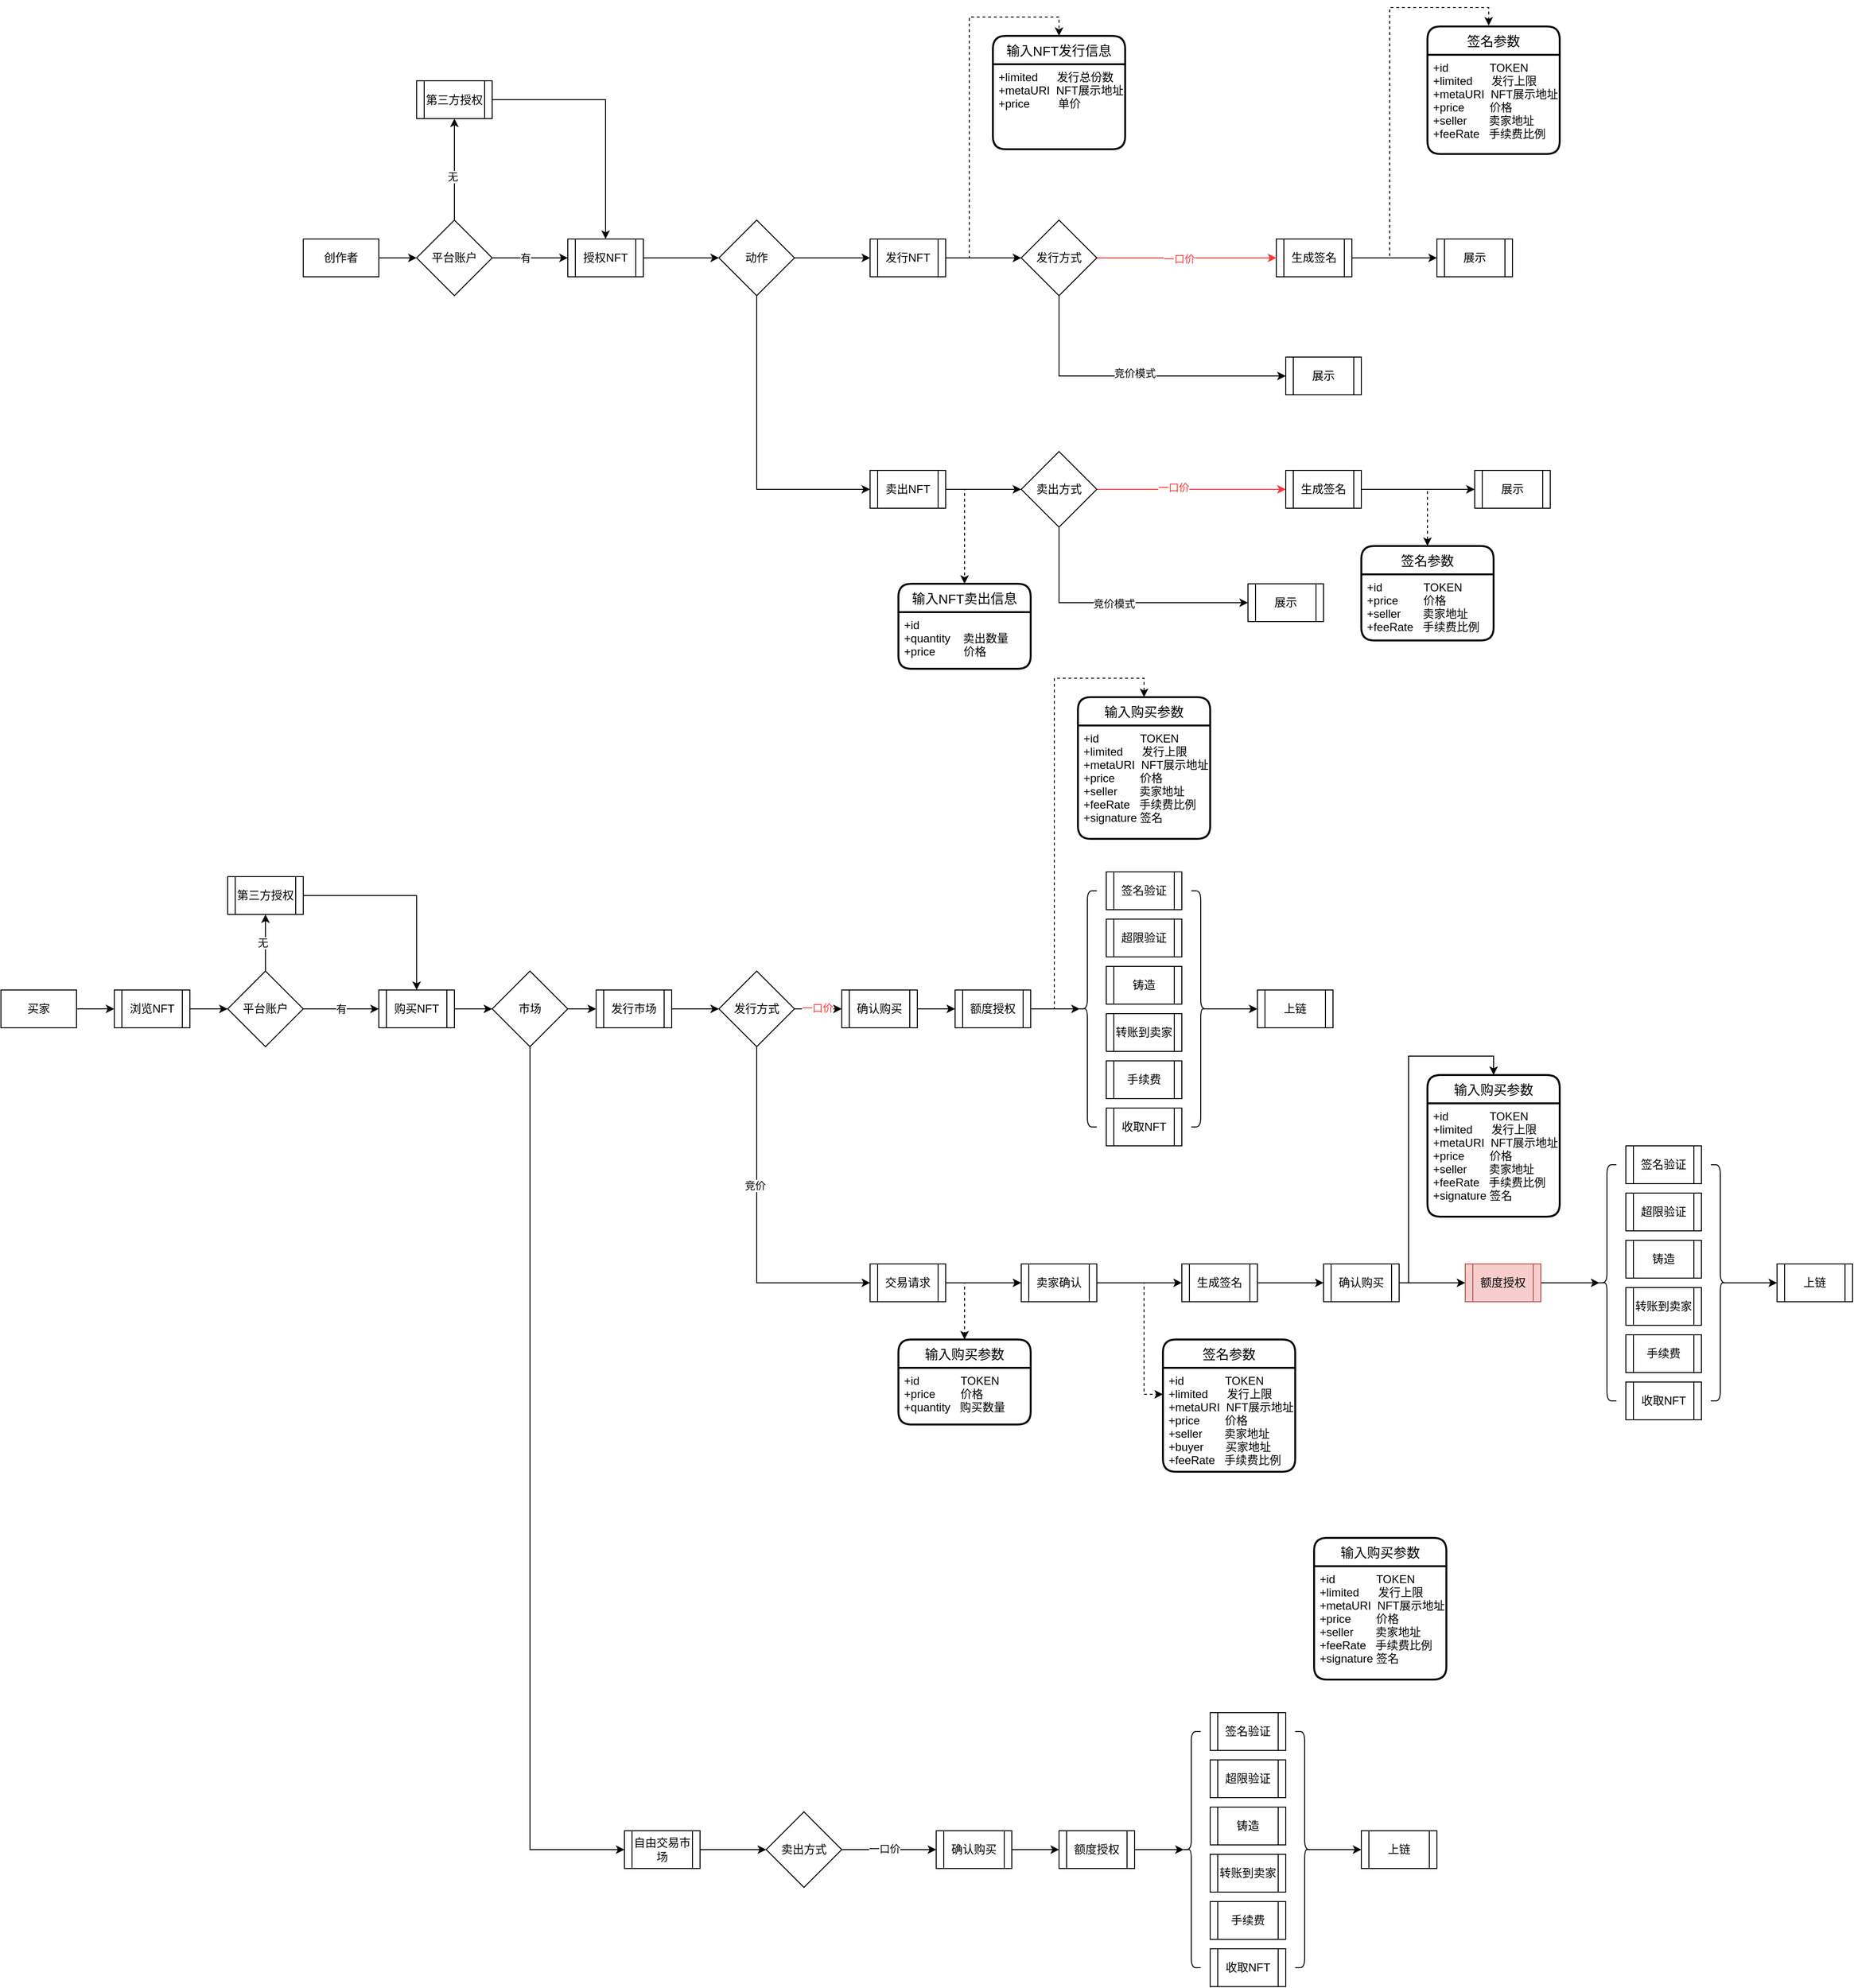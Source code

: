 <mxfile version="18.1.2" type="github">
  <diagram id="UTzgL9qfjFfGgWq564MX" name="Page-1">
    <mxGraphModel dx="2023" dy="1423" grid="1" gridSize="10" guides="1" tooltips="1" connect="1" arrows="1" fold="1" page="0" pageScale="1" pageWidth="827" pageHeight="1169" math="0" shadow="0">
      <root>
        <mxCell id="0" />
        <mxCell id="1" parent="0" />
        <mxCell id="T9-NXceqQanARWgvFfsZ-11" style="edgeStyle=orthogonalEdgeStyle;rounded=0;orthogonalLoop=1;jettySize=auto;html=1;exitX=1;exitY=0.5;exitDx=0;exitDy=0;" edge="1" parent="1" source="T9-NXceqQanARWgvFfsZ-1" target="T9-NXceqQanARWgvFfsZ-10">
          <mxGeometry relative="1" as="geometry" />
        </mxCell>
        <mxCell id="T9-NXceqQanARWgvFfsZ-1" value="创作者" style="rounded=0;whiteSpace=wrap;html=1;" vertex="1" parent="1">
          <mxGeometry x="-360" y="-205" width="80" height="40" as="geometry" />
        </mxCell>
        <mxCell id="T9-NXceqQanARWgvFfsZ-4" value="输入NFT发行信息" style="swimlane;childLayout=stackLayout;horizontal=1;startSize=30;horizontalStack=0;rounded=1;fontSize=14;fontStyle=0;strokeWidth=2;resizeParent=0;resizeLast=1;shadow=0;dashed=0;align=center;" vertex="1" parent="1">
          <mxGeometry x="370" y="-420" width="140" height="120" as="geometry" />
        </mxCell>
        <mxCell id="T9-NXceqQanARWgvFfsZ-5" value="+limited      发行总份数&#xa;+metaURI  NFT展示地址&#xa;+price         单价" style="align=left;strokeColor=none;fillColor=none;spacingLeft=4;fontSize=12;verticalAlign=top;resizable=0;rotatable=0;part=1;" vertex="1" parent="T9-NXceqQanARWgvFfsZ-4">
          <mxGeometry y="30" width="140" height="90" as="geometry" />
        </mxCell>
        <mxCell id="T9-NXceqQanARWgvFfsZ-15" style="edgeStyle=orthogonalEdgeStyle;rounded=0;orthogonalLoop=1;jettySize=auto;html=1;exitX=1;exitY=0.5;exitDx=0;exitDy=0;entryX=0.5;entryY=0;entryDx=0;entryDy=0;" edge="1" parent="1" source="T9-NXceqQanARWgvFfsZ-8" target="T9-NXceqQanARWgvFfsZ-41">
          <mxGeometry relative="1" as="geometry">
            <mxPoint x="-50" y="-225" as="targetPoint" />
          </mxGeometry>
        </mxCell>
        <mxCell id="T9-NXceqQanARWgvFfsZ-8" value="第三方授权" style="shape=process;whiteSpace=wrap;html=1;backgroundOutline=1;" vertex="1" parent="1">
          <mxGeometry x="-240" y="-372.5" width="80" height="40" as="geometry" />
        </mxCell>
        <mxCell id="T9-NXceqQanARWgvFfsZ-12" style="edgeStyle=orthogonalEdgeStyle;rounded=0;orthogonalLoop=1;jettySize=auto;html=1;exitX=1;exitY=0.5;exitDx=0;exitDy=0;entryX=0;entryY=0.5;entryDx=0;entryDy=0;" edge="1" parent="1" source="T9-NXceqQanARWgvFfsZ-10" target="T9-NXceqQanARWgvFfsZ-41">
          <mxGeometry relative="1" as="geometry">
            <mxPoint x="-90" y="-185" as="targetPoint" />
          </mxGeometry>
        </mxCell>
        <mxCell id="T9-NXceqQanARWgvFfsZ-13" value="有" style="edgeLabel;html=1;align=center;verticalAlign=middle;resizable=0;points=[];" vertex="1" connectable="0" parent="T9-NXceqQanARWgvFfsZ-12">
          <mxGeometry x="-0.13" relative="1" as="geometry">
            <mxPoint as="offset" />
          </mxGeometry>
        </mxCell>
        <mxCell id="T9-NXceqQanARWgvFfsZ-14" style="edgeStyle=orthogonalEdgeStyle;rounded=0;orthogonalLoop=1;jettySize=auto;html=1;exitX=0.5;exitY=0;exitDx=0;exitDy=0;" edge="1" parent="1" source="T9-NXceqQanARWgvFfsZ-10" target="T9-NXceqQanARWgvFfsZ-8">
          <mxGeometry relative="1" as="geometry" />
        </mxCell>
        <mxCell id="T9-NXceqQanARWgvFfsZ-16" value="无" style="edgeLabel;html=1;align=center;verticalAlign=middle;resizable=0;points=[];" vertex="1" connectable="0" parent="T9-NXceqQanARWgvFfsZ-14">
          <mxGeometry x="-0.145" y="2" relative="1" as="geometry">
            <mxPoint as="offset" />
          </mxGeometry>
        </mxCell>
        <mxCell id="T9-NXceqQanARWgvFfsZ-10" value="平台账户" style="rhombus;whiteSpace=wrap;html=1;" vertex="1" parent="1">
          <mxGeometry x="-240" y="-225" width="80" height="80" as="geometry" />
        </mxCell>
        <mxCell id="T9-NXceqQanARWgvFfsZ-56" style="edgeStyle=orthogonalEdgeStyle;rounded=0;orthogonalLoop=1;jettySize=auto;html=1;exitX=1;exitY=0.5;exitDx=0;exitDy=0;" edge="1" parent="1" source="T9-NXceqQanARWgvFfsZ-17" target="T9-NXceqQanARWgvFfsZ-55">
          <mxGeometry relative="1" as="geometry" />
        </mxCell>
        <mxCell id="T9-NXceqQanARWgvFfsZ-17" value="买家" style="rounded=0;whiteSpace=wrap;html=1;" vertex="1" parent="1">
          <mxGeometry x="-680" y="590" width="80" height="40" as="geometry" />
        </mxCell>
        <mxCell id="T9-NXceqQanARWgvFfsZ-31" style="edgeStyle=orthogonalEdgeStyle;rounded=0;orthogonalLoop=1;jettySize=auto;html=1;exitX=1;exitY=0.5;exitDx=0;exitDy=0;entryX=0.463;entryY=-0.007;entryDx=0;entryDy=0;entryPerimeter=0;dashed=1;" edge="1" parent="1" source="T9-NXceqQanARWgvFfsZ-18" target="T9-NXceqQanARWgvFfsZ-20">
          <mxGeometry relative="1" as="geometry" />
        </mxCell>
        <mxCell id="T9-NXceqQanARWgvFfsZ-76" style="edgeStyle=orthogonalEdgeStyle;rounded=0;orthogonalLoop=1;jettySize=auto;html=1;exitX=1;exitY=0.5;exitDx=0;exitDy=0;" edge="1" parent="1" source="T9-NXceqQanARWgvFfsZ-18" target="T9-NXceqQanARWgvFfsZ-75">
          <mxGeometry relative="1" as="geometry" />
        </mxCell>
        <mxCell id="T9-NXceqQanARWgvFfsZ-18" value="生成签名" style="shape=process;whiteSpace=wrap;html=1;backgroundOutline=1;" vertex="1" parent="1">
          <mxGeometry x="670" y="-205" width="80" height="40" as="geometry" />
        </mxCell>
        <mxCell id="T9-NXceqQanARWgvFfsZ-20" value="签名参数" style="swimlane;childLayout=stackLayout;horizontal=1;startSize=30;horizontalStack=0;rounded=1;fontSize=14;fontStyle=0;strokeWidth=2;resizeParent=0;resizeLast=1;shadow=0;dashed=0;align=center;" vertex="1" parent="1">
          <mxGeometry x="830" y="-430" width="140" height="135" as="geometry" />
        </mxCell>
        <mxCell id="T9-NXceqQanARWgvFfsZ-21" value="+id             TOKEN&#xa;+limited      发行上限&#xa;+metaURI  NFT展示地址&#xa;+price        价格&#xa;+seller       卖家地址&#xa;+feeRate   手续费比例" style="align=left;strokeColor=none;fillColor=none;spacingLeft=4;fontSize=12;verticalAlign=top;resizable=0;rotatable=0;part=1;" vertex="1" parent="T9-NXceqQanARWgvFfsZ-20">
          <mxGeometry y="30" width="140" height="105" as="geometry" />
        </mxCell>
        <mxCell id="T9-NXceqQanARWgvFfsZ-81" style="edgeStyle=orthogonalEdgeStyle;rounded=0;orthogonalLoop=1;jettySize=auto;html=1;exitX=1;exitY=0.5;exitDx=0;exitDy=0;" edge="1" parent="1" source="T9-NXceqQanARWgvFfsZ-22" target="T9-NXceqQanARWgvFfsZ-80">
          <mxGeometry relative="1" as="geometry" />
        </mxCell>
        <mxCell id="T9-NXceqQanARWgvFfsZ-85" style="edgeStyle=orthogonalEdgeStyle;rounded=0;orthogonalLoop=1;jettySize=auto;html=1;exitX=1;exitY=0.5;exitDx=0;exitDy=0;dashed=1;" edge="1" parent="1" source="T9-NXceqQanARWgvFfsZ-22" target="T9-NXceqQanARWgvFfsZ-32">
          <mxGeometry relative="1" as="geometry" />
        </mxCell>
        <mxCell id="T9-NXceqQanARWgvFfsZ-22" value="卖出NFT" style="shape=process;whiteSpace=wrap;html=1;backgroundOutline=1;" vertex="1" parent="1">
          <mxGeometry x="240" y="40" width="80" height="40" as="geometry" />
        </mxCell>
        <mxCell id="T9-NXceqQanARWgvFfsZ-69" style="edgeStyle=orthogonalEdgeStyle;rounded=0;orthogonalLoop=1;jettySize=auto;html=1;exitX=1;exitY=0.5;exitDx=0;exitDy=0;" edge="1" parent="1" source="T9-NXceqQanARWgvFfsZ-27" target="T9-NXceqQanARWgvFfsZ-68">
          <mxGeometry relative="1" as="geometry" />
        </mxCell>
        <mxCell id="T9-NXceqQanARWgvFfsZ-73" style="edgeStyle=orthogonalEdgeStyle;rounded=0;orthogonalLoop=1;jettySize=auto;html=1;exitX=1;exitY=0.5;exitDx=0;exitDy=0;entryX=0.5;entryY=0;entryDx=0;entryDy=0;dashed=1;" edge="1" parent="1" source="T9-NXceqQanARWgvFfsZ-27" target="T9-NXceqQanARWgvFfsZ-4">
          <mxGeometry relative="1" as="geometry" />
        </mxCell>
        <mxCell id="T9-NXceqQanARWgvFfsZ-27" value="发行NFT" style="shape=process;whiteSpace=wrap;html=1;backgroundOutline=1;" vertex="1" parent="1">
          <mxGeometry x="240" y="-205" width="80" height="40" as="geometry" />
        </mxCell>
        <mxCell id="T9-NXceqQanARWgvFfsZ-32" value="输入NFT卖出信息" style="swimlane;childLayout=stackLayout;horizontal=1;startSize=30;horizontalStack=0;rounded=1;fontSize=14;fontStyle=0;strokeWidth=2;resizeParent=0;resizeLast=1;shadow=0;dashed=0;align=center;" vertex="1" parent="1">
          <mxGeometry x="270" y="160" width="140" height="90" as="geometry" />
        </mxCell>
        <mxCell id="T9-NXceqQanARWgvFfsZ-33" value="+id&#xa;+quantity    卖出数量&#xa;+price         价格" style="align=left;strokeColor=none;fillColor=none;spacingLeft=4;fontSize=12;verticalAlign=top;resizable=0;rotatable=0;part=1;" vertex="1" parent="T9-NXceqQanARWgvFfsZ-32">
          <mxGeometry y="30" width="140" height="60" as="geometry" />
        </mxCell>
        <mxCell id="T9-NXceqQanARWgvFfsZ-37" value="签名参数" style="swimlane;childLayout=stackLayout;horizontal=1;startSize=30;horizontalStack=0;rounded=1;fontSize=14;fontStyle=0;strokeWidth=2;resizeParent=0;resizeLast=1;shadow=0;dashed=0;align=center;" vertex="1" parent="1">
          <mxGeometry x="760" y="120" width="140" height="100" as="geometry" />
        </mxCell>
        <mxCell id="T9-NXceqQanARWgvFfsZ-38" value="+id             TOKEN&#xa;+price        价格&#xa;+seller       卖家地址&#xa;+feeRate   手续费比例" style="align=left;strokeColor=none;fillColor=none;spacingLeft=4;fontSize=12;verticalAlign=top;resizable=0;rotatable=0;part=1;" vertex="1" parent="T9-NXceqQanARWgvFfsZ-37">
          <mxGeometry y="30" width="140" height="70" as="geometry" />
        </mxCell>
        <mxCell id="T9-NXceqQanARWgvFfsZ-44" style="edgeStyle=orthogonalEdgeStyle;rounded=0;orthogonalLoop=1;jettySize=auto;html=1;exitX=1;exitY=0.5;exitDx=0;exitDy=0;" edge="1" parent="1" source="T9-NXceqQanARWgvFfsZ-41" target="T9-NXceqQanARWgvFfsZ-43">
          <mxGeometry relative="1" as="geometry" />
        </mxCell>
        <mxCell id="T9-NXceqQanARWgvFfsZ-41" value="授权NFT" style="shape=process;whiteSpace=wrap;html=1;backgroundOutline=1;" vertex="1" parent="1">
          <mxGeometry x="-80" y="-205" width="80" height="40" as="geometry" />
        </mxCell>
        <mxCell id="T9-NXceqQanARWgvFfsZ-45" style="edgeStyle=orthogonalEdgeStyle;rounded=0;orthogonalLoop=1;jettySize=auto;html=1;exitX=1;exitY=0.5;exitDx=0;exitDy=0;" edge="1" parent="1" source="T9-NXceqQanARWgvFfsZ-43" target="T9-NXceqQanARWgvFfsZ-27">
          <mxGeometry relative="1" as="geometry" />
        </mxCell>
        <mxCell id="T9-NXceqQanARWgvFfsZ-46" style="edgeStyle=orthogonalEdgeStyle;rounded=0;orthogonalLoop=1;jettySize=auto;html=1;exitX=0.5;exitY=1;exitDx=0;exitDy=0;entryX=0;entryY=0.5;entryDx=0;entryDy=0;" edge="1" parent="1" source="T9-NXceqQanARWgvFfsZ-43" target="T9-NXceqQanARWgvFfsZ-22">
          <mxGeometry relative="1" as="geometry" />
        </mxCell>
        <mxCell id="T9-NXceqQanARWgvFfsZ-43" value="动作" style="rhombus;whiteSpace=wrap;html=1;" vertex="1" parent="1">
          <mxGeometry x="80" y="-225" width="80" height="80" as="geometry" />
        </mxCell>
        <mxCell id="T9-NXceqQanARWgvFfsZ-51" style="edgeStyle=orthogonalEdgeStyle;rounded=0;orthogonalLoop=1;jettySize=auto;html=1;exitX=0.5;exitY=0;exitDx=0;exitDy=0;entryX=0.5;entryY=1;entryDx=0;entryDy=0;" edge="1" parent="1" source="T9-NXceqQanARWgvFfsZ-47" target="T9-NXceqQanARWgvFfsZ-50">
          <mxGeometry relative="1" as="geometry" />
        </mxCell>
        <mxCell id="T9-NXceqQanARWgvFfsZ-52" value="无" style="edgeLabel;html=1;align=center;verticalAlign=middle;resizable=0;points=[];" vertex="1" connectable="0" parent="T9-NXceqQanARWgvFfsZ-51">
          <mxGeometry y="3" relative="1" as="geometry">
            <mxPoint as="offset" />
          </mxGeometry>
        </mxCell>
        <mxCell id="T9-NXceqQanARWgvFfsZ-53" value="有" style="edgeStyle=orthogonalEdgeStyle;rounded=0;orthogonalLoop=1;jettySize=auto;html=1;exitX=1;exitY=0.5;exitDx=0;exitDy=0;entryX=0;entryY=0.5;entryDx=0;entryDy=0;" edge="1" parent="1" source="T9-NXceqQanARWgvFfsZ-47" target="T9-NXceqQanARWgvFfsZ-49">
          <mxGeometry relative="1" as="geometry" />
        </mxCell>
        <mxCell id="T9-NXceqQanARWgvFfsZ-47" value="平台账户" style="rhombus;whiteSpace=wrap;html=1;" vertex="1" parent="1">
          <mxGeometry x="-440" y="570" width="80" height="80" as="geometry" />
        </mxCell>
        <mxCell id="T9-NXceqQanARWgvFfsZ-60" style="edgeStyle=orthogonalEdgeStyle;rounded=0;orthogonalLoop=1;jettySize=auto;html=1;exitX=1;exitY=0.5;exitDx=0;exitDy=0;entryX=0;entryY=0.5;entryDx=0;entryDy=0;" edge="1" parent="1" source="T9-NXceqQanARWgvFfsZ-49" target="T9-NXceqQanARWgvFfsZ-59">
          <mxGeometry relative="1" as="geometry" />
        </mxCell>
        <mxCell id="T9-NXceqQanARWgvFfsZ-49" value="购买NFT" style="shape=process;whiteSpace=wrap;html=1;backgroundOutline=1;" vertex="1" parent="1">
          <mxGeometry x="-280" y="590" width="80" height="40" as="geometry" />
        </mxCell>
        <mxCell id="T9-NXceqQanARWgvFfsZ-54" style="edgeStyle=orthogonalEdgeStyle;rounded=0;orthogonalLoop=1;jettySize=auto;html=1;exitX=1;exitY=0.5;exitDx=0;exitDy=0;" edge="1" parent="1" source="T9-NXceqQanARWgvFfsZ-50" target="T9-NXceqQanARWgvFfsZ-49">
          <mxGeometry relative="1" as="geometry" />
        </mxCell>
        <mxCell id="T9-NXceqQanARWgvFfsZ-50" value="第三方授权" style="shape=process;whiteSpace=wrap;html=1;backgroundOutline=1;" vertex="1" parent="1">
          <mxGeometry x="-440" y="470" width="80" height="40" as="geometry" />
        </mxCell>
        <mxCell id="T9-NXceqQanARWgvFfsZ-57" style="edgeStyle=orthogonalEdgeStyle;rounded=0;orthogonalLoop=1;jettySize=auto;html=1;exitX=1;exitY=0.5;exitDx=0;exitDy=0;" edge="1" parent="1" source="T9-NXceqQanARWgvFfsZ-55" target="T9-NXceqQanARWgvFfsZ-47">
          <mxGeometry relative="1" as="geometry" />
        </mxCell>
        <mxCell id="T9-NXceqQanARWgvFfsZ-55" value="浏览NFT" style="shape=process;whiteSpace=wrap;html=1;backgroundOutline=1;" vertex="1" parent="1">
          <mxGeometry x="-560" y="590" width="80" height="40" as="geometry" />
        </mxCell>
        <mxCell id="T9-NXceqQanARWgvFfsZ-95" style="edgeStyle=orthogonalEdgeStyle;rounded=0;orthogonalLoop=1;jettySize=auto;html=1;exitX=1;exitY=0.5;exitDx=0;exitDy=0;" edge="1" parent="1" source="T9-NXceqQanARWgvFfsZ-58" target="T9-NXceqQanARWgvFfsZ-94">
          <mxGeometry relative="1" as="geometry" />
        </mxCell>
        <mxCell id="T9-NXceqQanARWgvFfsZ-58" value="发行市场" style="shape=process;whiteSpace=wrap;html=1;backgroundOutline=1;" vertex="1" parent="1">
          <mxGeometry x="-50" y="590" width="80" height="40" as="geometry" />
        </mxCell>
        <mxCell id="T9-NXceqQanARWgvFfsZ-61" style="edgeStyle=orthogonalEdgeStyle;rounded=0;orthogonalLoop=1;jettySize=auto;html=1;exitX=1;exitY=0.5;exitDx=0;exitDy=0;" edge="1" parent="1" source="T9-NXceqQanARWgvFfsZ-59" target="T9-NXceqQanARWgvFfsZ-58">
          <mxGeometry relative="1" as="geometry" />
        </mxCell>
        <mxCell id="T9-NXceqQanARWgvFfsZ-64" style="edgeStyle=orthogonalEdgeStyle;rounded=0;orthogonalLoop=1;jettySize=auto;html=1;exitX=0.5;exitY=1;exitDx=0;exitDy=0;entryX=0;entryY=0.5;entryDx=0;entryDy=0;" edge="1" parent="1" source="T9-NXceqQanARWgvFfsZ-59" target="T9-NXceqQanARWgvFfsZ-63">
          <mxGeometry relative="1" as="geometry" />
        </mxCell>
        <mxCell id="T9-NXceqQanARWgvFfsZ-59" value="市场" style="rhombus;whiteSpace=wrap;html=1;" vertex="1" parent="1">
          <mxGeometry x="-160" y="570" width="80" height="80" as="geometry" />
        </mxCell>
        <mxCell id="T9-NXceqQanARWgvFfsZ-96" style="edgeStyle=orthogonalEdgeStyle;rounded=0;orthogonalLoop=1;jettySize=auto;html=1;exitX=1;exitY=0.5;exitDx=0;exitDy=0;" edge="1" parent="1" source="T9-NXceqQanARWgvFfsZ-63" target="T9-NXceqQanARWgvFfsZ-93">
          <mxGeometry relative="1" as="geometry" />
        </mxCell>
        <mxCell id="T9-NXceqQanARWgvFfsZ-63" value="自由交易市场" style="shape=process;whiteSpace=wrap;html=1;backgroundOutline=1;" vertex="1" parent="1">
          <mxGeometry x="-20" y="1480" width="80" height="40" as="geometry" />
        </mxCell>
        <mxCell id="T9-NXceqQanARWgvFfsZ-65" value="输入购买参数" style="swimlane;childLayout=stackLayout;horizontal=1;startSize=30;horizontalStack=0;rounded=1;fontSize=14;fontStyle=0;strokeWidth=2;resizeParent=0;resizeLast=1;shadow=0;dashed=0;align=center;" vertex="1" parent="1">
          <mxGeometry x="460" y="280" width="140" height="150" as="geometry" />
        </mxCell>
        <mxCell id="T9-NXceqQanARWgvFfsZ-66" value="+id             TOKEN&#xa;+limited      发行上限&#xa;+metaURI  NFT展示地址&#xa;+price        价格&#xa;+seller       卖家地址&#xa;+feeRate   手续费比例&#xa;+signature 签名" style="align=left;strokeColor=none;fillColor=none;spacingLeft=4;fontSize=12;verticalAlign=top;resizable=0;rotatable=0;part=1;" vertex="1" parent="T9-NXceqQanARWgvFfsZ-65">
          <mxGeometry y="30" width="140" height="120" as="geometry" />
        </mxCell>
        <mxCell id="T9-NXceqQanARWgvFfsZ-71" style="edgeStyle=orthogonalEdgeStyle;rounded=0;orthogonalLoop=1;jettySize=auto;html=1;exitX=1;exitY=0.5;exitDx=0;exitDy=0;strokeColor=#FF3333;" edge="1" parent="1" source="T9-NXceqQanARWgvFfsZ-68" target="T9-NXceqQanARWgvFfsZ-18">
          <mxGeometry relative="1" as="geometry" />
        </mxCell>
        <mxCell id="T9-NXceqQanARWgvFfsZ-72" value="一口价" style="edgeLabel;html=1;align=center;verticalAlign=middle;resizable=0;points=[];fontColor=#FF3333;" vertex="1" connectable="0" parent="T9-NXceqQanARWgvFfsZ-71">
          <mxGeometry x="-0.084" y="-1" relative="1" as="geometry">
            <mxPoint as="offset" />
          </mxGeometry>
        </mxCell>
        <mxCell id="T9-NXceqQanARWgvFfsZ-78" style="edgeStyle=orthogonalEdgeStyle;rounded=0;orthogonalLoop=1;jettySize=auto;html=1;exitX=0.5;exitY=1;exitDx=0;exitDy=0;entryX=0;entryY=0.5;entryDx=0;entryDy=0;" edge="1" parent="1" source="T9-NXceqQanARWgvFfsZ-68" target="T9-NXceqQanARWgvFfsZ-74">
          <mxGeometry relative="1" as="geometry" />
        </mxCell>
        <mxCell id="T9-NXceqQanARWgvFfsZ-79" value="竞价模式" style="edgeLabel;html=1;align=center;verticalAlign=middle;resizable=0;points=[];" vertex="1" connectable="0" parent="T9-NXceqQanARWgvFfsZ-78">
          <mxGeometry x="0.015" y="3" relative="1" as="geometry">
            <mxPoint as="offset" />
          </mxGeometry>
        </mxCell>
        <mxCell id="T9-NXceqQanARWgvFfsZ-68" value="发行方式" style="rhombus;whiteSpace=wrap;html=1;" vertex="1" parent="1">
          <mxGeometry x="400" y="-225" width="80" height="80" as="geometry" />
        </mxCell>
        <mxCell id="T9-NXceqQanARWgvFfsZ-74" value="展示" style="shape=process;whiteSpace=wrap;html=1;backgroundOutline=1;" vertex="1" parent="1">
          <mxGeometry x="680" y="-80" width="80" height="40" as="geometry" />
        </mxCell>
        <mxCell id="T9-NXceqQanARWgvFfsZ-75" value="展示" style="shape=process;whiteSpace=wrap;html=1;backgroundOutline=1;" vertex="1" parent="1">
          <mxGeometry x="840" y="-205" width="80" height="40" as="geometry" />
        </mxCell>
        <mxCell id="T9-NXceqQanARWgvFfsZ-83" style="edgeStyle=orthogonalEdgeStyle;rounded=0;orthogonalLoop=1;jettySize=auto;html=1;exitX=1;exitY=0.5;exitDx=0;exitDy=0;strokeColor=#FF3333;" edge="1" parent="1" source="T9-NXceqQanARWgvFfsZ-80" target="T9-NXceqQanARWgvFfsZ-82">
          <mxGeometry relative="1" as="geometry" />
        </mxCell>
        <mxCell id="T9-NXceqQanARWgvFfsZ-89" value="&lt;font color=&quot;#ff3333&quot;&gt;一口价&lt;/font&gt;" style="edgeLabel;html=1;align=center;verticalAlign=middle;resizable=0;points=[];" vertex="1" connectable="0" parent="T9-NXceqQanARWgvFfsZ-83">
          <mxGeometry x="-0.19" y="2" relative="1" as="geometry">
            <mxPoint as="offset" />
          </mxGeometry>
        </mxCell>
        <mxCell id="T9-NXceqQanARWgvFfsZ-91" style="edgeStyle=orthogonalEdgeStyle;rounded=0;orthogonalLoop=1;jettySize=auto;html=1;exitX=0.5;exitY=1;exitDx=0;exitDy=0;entryX=0;entryY=0.5;entryDx=0;entryDy=0;" edge="1" parent="1" source="T9-NXceqQanARWgvFfsZ-80" target="T9-NXceqQanARWgvFfsZ-90">
          <mxGeometry relative="1" as="geometry" />
        </mxCell>
        <mxCell id="T9-NXceqQanARWgvFfsZ-92" value="竞价模式" style="edgeLabel;html=1;align=center;verticalAlign=middle;resizable=0;points=[];" vertex="1" connectable="0" parent="T9-NXceqQanARWgvFfsZ-91">
          <mxGeometry x="-0.014" y="-1" relative="1" as="geometry">
            <mxPoint as="offset" />
          </mxGeometry>
        </mxCell>
        <mxCell id="T9-NXceqQanARWgvFfsZ-80" value="卖出方式" style="rhombus;whiteSpace=wrap;html=1;" vertex="1" parent="1">
          <mxGeometry x="400" y="20" width="80" height="80" as="geometry" />
        </mxCell>
        <mxCell id="T9-NXceqQanARWgvFfsZ-87" style="edgeStyle=orthogonalEdgeStyle;rounded=0;orthogonalLoop=1;jettySize=auto;html=1;exitX=1;exitY=0.5;exitDx=0;exitDy=0;" edge="1" parent="1" source="T9-NXceqQanARWgvFfsZ-82" target="T9-NXceqQanARWgvFfsZ-86">
          <mxGeometry relative="1" as="geometry" />
        </mxCell>
        <mxCell id="T9-NXceqQanARWgvFfsZ-88" style="edgeStyle=orthogonalEdgeStyle;rounded=0;orthogonalLoop=1;jettySize=auto;html=1;exitX=1;exitY=0.5;exitDx=0;exitDy=0;dashed=1;" edge="1" parent="1" source="T9-NXceqQanARWgvFfsZ-82" target="T9-NXceqQanARWgvFfsZ-37">
          <mxGeometry relative="1" as="geometry" />
        </mxCell>
        <mxCell id="T9-NXceqQanARWgvFfsZ-82" value="生成签名" style="shape=process;whiteSpace=wrap;html=1;backgroundOutline=1;" vertex="1" parent="1">
          <mxGeometry x="680" y="40" width="80" height="40" as="geometry" />
        </mxCell>
        <mxCell id="T9-NXceqQanARWgvFfsZ-86" value="展示" style="shape=process;whiteSpace=wrap;html=1;backgroundOutline=1;" vertex="1" parent="1">
          <mxGeometry x="880" y="40" width="80" height="40" as="geometry" />
        </mxCell>
        <mxCell id="T9-NXceqQanARWgvFfsZ-90" value="展示" style="shape=process;whiteSpace=wrap;html=1;backgroundOutline=1;" vertex="1" parent="1">
          <mxGeometry x="640" y="160" width="80" height="40" as="geometry" />
        </mxCell>
        <mxCell id="T9-NXceqQanARWgvFfsZ-171" style="edgeStyle=orthogonalEdgeStyle;rounded=0;orthogonalLoop=1;jettySize=auto;html=1;exitX=1;exitY=0.5;exitDx=0;exitDy=0;" edge="1" parent="1" source="T9-NXceqQanARWgvFfsZ-93" target="T9-NXceqQanARWgvFfsZ-170">
          <mxGeometry relative="1" as="geometry" />
        </mxCell>
        <mxCell id="T9-NXceqQanARWgvFfsZ-172" value="一口价" style="edgeLabel;html=1;align=center;verticalAlign=middle;resizable=0;points=[];" vertex="1" connectable="0" parent="T9-NXceqQanARWgvFfsZ-171">
          <mxGeometry x="-0.084" y="1" relative="1" as="geometry">
            <mxPoint x="-1" as="offset" />
          </mxGeometry>
        </mxCell>
        <mxCell id="T9-NXceqQanARWgvFfsZ-93" value="卖出方式" style="rhombus;whiteSpace=wrap;html=1;" vertex="1" parent="1">
          <mxGeometry x="130" y="1460" width="80" height="80" as="geometry" />
        </mxCell>
        <mxCell id="T9-NXceqQanARWgvFfsZ-99" style="edgeStyle=orthogonalEdgeStyle;rounded=0;orthogonalLoop=1;jettySize=auto;html=1;exitX=1;exitY=0.5;exitDx=0;exitDy=0;" edge="1" parent="1" source="T9-NXceqQanARWgvFfsZ-94" target="T9-NXceqQanARWgvFfsZ-98">
          <mxGeometry relative="1" as="geometry" />
        </mxCell>
        <mxCell id="T9-NXceqQanARWgvFfsZ-100" value="一口价" style="edgeLabel;html=1;align=center;verticalAlign=middle;resizable=0;points=[];fontColor=#FF3333;" vertex="1" connectable="0" parent="T9-NXceqQanARWgvFfsZ-99">
          <mxGeometry x="-0.006" y="1" relative="1" as="geometry">
            <mxPoint x="-1" as="offset" />
          </mxGeometry>
        </mxCell>
        <mxCell id="T9-NXceqQanARWgvFfsZ-116" style="edgeStyle=orthogonalEdgeStyle;rounded=0;orthogonalLoop=1;jettySize=auto;html=1;exitX=0.5;exitY=1;exitDx=0;exitDy=0;entryX=0;entryY=0.5;entryDx=0;entryDy=0;" edge="1" parent="1" source="T9-NXceqQanARWgvFfsZ-94" target="T9-NXceqQanARWgvFfsZ-115">
          <mxGeometry relative="1" as="geometry" />
        </mxCell>
        <mxCell id="T9-NXceqQanARWgvFfsZ-117" value="竞价" style="edgeLabel;html=1;align=center;verticalAlign=middle;resizable=0;points=[];" vertex="1" connectable="0" parent="T9-NXceqQanARWgvFfsZ-116">
          <mxGeometry x="-0.206" y="-2" relative="1" as="geometry">
            <mxPoint as="offset" />
          </mxGeometry>
        </mxCell>
        <mxCell id="T9-NXceqQanARWgvFfsZ-94" value="发行方式" style="rhombus;whiteSpace=wrap;html=1;" vertex="1" parent="1">
          <mxGeometry x="80" y="570" width="80" height="80" as="geometry" />
        </mxCell>
        <mxCell id="T9-NXceqQanARWgvFfsZ-145" style="edgeStyle=orthogonalEdgeStyle;rounded=0;orthogonalLoop=1;jettySize=auto;html=1;exitX=1;exitY=0.5;exitDx=0;exitDy=0;entryX=0;entryY=0.5;entryDx=0;entryDy=0;" edge="1" parent="1" source="T9-NXceqQanARWgvFfsZ-98" target="T9-NXceqQanARWgvFfsZ-144">
          <mxGeometry relative="1" as="geometry" />
        </mxCell>
        <mxCell id="T9-NXceqQanARWgvFfsZ-98" value="确认购买" style="shape=process;whiteSpace=wrap;html=1;backgroundOutline=1;" vertex="1" parent="1">
          <mxGeometry x="210" y="590" width="80" height="40" as="geometry" />
        </mxCell>
        <mxCell id="T9-NXceqQanARWgvFfsZ-101" value="签名验证" style="shape=process;whiteSpace=wrap;html=1;backgroundOutline=1;" vertex="1" parent="1">
          <mxGeometry x="490" y="465" width="80" height="40" as="geometry" />
        </mxCell>
        <mxCell id="T9-NXceqQanARWgvFfsZ-103" value="超限验证" style="shape=process;whiteSpace=wrap;html=1;backgroundOutline=1;" vertex="1" parent="1">
          <mxGeometry x="490" y="515" width="80" height="40" as="geometry" />
        </mxCell>
        <mxCell id="T9-NXceqQanARWgvFfsZ-106" value="铸造" style="shape=process;whiteSpace=wrap;html=1;backgroundOutline=1;" vertex="1" parent="1">
          <mxGeometry x="490" y="565" width="80" height="40" as="geometry" />
        </mxCell>
        <mxCell id="T9-NXceqQanARWgvFfsZ-107" value="转账到卖家" style="shape=process;whiteSpace=wrap;html=1;backgroundOutline=1;" vertex="1" parent="1">
          <mxGeometry x="490" y="615" width="80" height="40" as="geometry" />
        </mxCell>
        <mxCell id="T9-NXceqQanARWgvFfsZ-108" value="手续费" style="shape=process;whiteSpace=wrap;html=1;backgroundOutline=1;" vertex="1" parent="1">
          <mxGeometry x="490" y="665" width="80" height="40" as="geometry" />
        </mxCell>
        <mxCell id="T9-NXceqQanARWgvFfsZ-109" value="收取NFT" style="shape=process;whiteSpace=wrap;html=1;backgroundOutline=1;" vertex="1" parent="1">
          <mxGeometry x="490" y="715" width="80" height="40" as="geometry" />
        </mxCell>
        <mxCell id="T9-NXceqQanARWgvFfsZ-110" value="" style="shape=curlyBracket;whiteSpace=wrap;html=1;rounded=1;" vertex="1" parent="1">
          <mxGeometry x="460" y="485" width="20" height="250" as="geometry" />
        </mxCell>
        <mxCell id="T9-NXceqQanARWgvFfsZ-114" style="edgeStyle=orthogonalEdgeStyle;rounded=0;orthogonalLoop=1;jettySize=auto;html=1;exitX=0.1;exitY=0.5;exitDx=0;exitDy=0;exitPerimeter=0;" edge="1" parent="1" source="T9-NXceqQanARWgvFfsZ-111" target="T9-NXceqQanARWgvFfsZ-112">
          <mxGeometry relative="1" as="geometry" />
        </mxCell>
        <mxCell id="T9-NXceqQanARWgvFfsZ-111" value="" style="shape=curlyBracket;whiteSpace=wrap;html=1;rounded=1;flipH=1;" vertex="1" parent="1">
          <mxGeometry x="580" y="485" width="20" height="250" as="geometry" />
        </mxCell>
        <mxCell id="T9-NXceqQanARWgvFfsZ-112" value="上链" style="shape=process;whiteSpace=wrap;html=1;backgroundOutline=1;" vertex="1" parent="1">
          <mxGeometry x="650" y="590" width="80" height="40" as="geometry" />
        </mxCell>
        <mxCell id="T9-NXceqQanARWgvFfsZ-119" style="edgeStyle=orthogonalEdgeStyle;rounded=0;orthogonalLoop=1;jettySize=auto;html=1;exitX=1;exitY=0.5;exitDx=0;exitDy=0;" edge="1" parent="1" source="T9-NXceqQanARWgvFfsZ-115" target="T9-NXceqQanARWgvFfsZ-118">
          <mxGeometry relative="1" as="geometry" />
        </mxCell>
        <mxCell id="T9-NXceqQanARWgvFfsZ-123" style="edgeStyle=orthogonalEdgeStyle;rounded=0;orthogonalLoop=1;jettySize=auto;html=1;exitX=1;exitY=0.5;exitDx=0;exitDy=0;entryX=0.5;entryY=0;entryDx=0;entryDy=0;dashed=1;" edge="1" parent="1" source="T9-NXceqQanARWgvFfsZ-115" target="T9-NXceqQanARWgvFfsZ-120">
          <mxGeometry relative="1" as="geometry" />
        </mxCell>
        <mxCell id="T9-NXceqQanARWgvFfsZ-115" value="交易请求" style="shape=process;whiteSpace=wrap;html=1;backgroundOutline=1;" vertex="1" parent="1">
          <mxGeometry x="240" y="880" width="80" height="40" as="geometry" />
        </mxCell>
        <mxCell id="T9-NXceqQanARWgvFfsZ-125" style="edgeStyle=orthogonalEdgeStyle;rounded=0;orthogonalLoop=1;jettySize=auto;html=1;exitX=1;exitY=0.5;exitDx=0;exitDy=0;" edge="1" parent="1" source="T9-NXceqQanARWgvFfsZ-118" target="T9-NXceqQanARWgvFfsZ-124">
          <mxGeometry relative="1" as="geometry" />
        </mxCell>
        <mxCell id="T9-NXceqQanARWgvFfsZ-128" style="edgeStyle=orthogonalEdgeStyle;rounded=0;orthogonalLoop=1;jettySize=auto;html=1;exitX=1;exitY=0.5;exitDx=0;exitDy=0;dashed=1;" edge="1" parent="1" source="T9-NXceqQanARWgvFfsZ-118" target="T9-NXceqQanARWgvFfsZ-126">
          <mxGeometry relative="1" as="geometry">
            <Array as="points">
              <mxPoint x="530" y="900" />
              <mxPoint x="530" y="1018" />
            </Array>
          </mxGeometry>
        </mxCell>
        <mxCell id="T9-NXceqQanARWgvFfsZ-118" value="卖家确认" style="shape=process;whiteSpace=wrap;html=1;backgroundOutline=1;" vertex="1" parent="1">
          <mxGeometry x="400" y="880" width="80" height="40" as="geometry" />
        </mxCell>
        <mxCell id="T9-NXceqQanARWgvFfsZ-120" value="输入购买参数" style="swimlane;childLayout=stackLayout;horizontal=1;startSize=30;horizontalStack=0;rounded=1;fontSize=14;fontStyle=0;strokeWidth=2;resizeParent=0;resizeLast=1;shadow=0;dashed=0;align=center;" vertex="1" parent="1">
          <mxGeometry x="270" y="960" width="140" height="90" as="geometry" />
        </mxCell>
        <mxCell id="T9-NXceqQanARWgvFfsZ-121" value="+id             TOKEN&#xa;+price        价格&#xa;+quantity   购买数量" style="align=left;strokeColor=none;fillColor=none;spacingLeft=4;fontSize=12;verticalAlign=top;resizable=0;rotatable=0;part=1;" vertex="1" parent="T9-NXceqQanARWgvFfsZ-120">
          <mxGeometry y="30" width="140" height="60" as="geometry" />
        </mxCell>
        <mxCell id="T9-NXceqQanARWgvFfsZ-130" style="edgeStyle=orthogonalEdgeStyle;rounded=0;orthogonalLoop=1;jettySize=auto;html=1;exitX=1;exitY=0.5;exitDx=0;exitDy=0;" edge="1" parent="1" source="T9-NXceqQanARWgvFfsZ-124" target="T9-NXceqQanARWgvFfsZ-129">
          <mxGeometry relative="1" as="geometry" />
        </mxCell>
        <mxCell id="T9-NXceqQanARWgvFfsZ-124" value="生成签名" style="shape=process;whiteSpace=wrap;html=1;backgroundOutline=1;" vertex="1" parent="1">
          <mxGeometry x="570" y="880" width="80" height="40" as="geometry" />
        </mxCell>
        <mxCell id="T9-NXceqQanARWgvFfsZ-126" value="签名参数" style="swimlane;childLayout=stackLayout;horizontal=1;startSize=30;horizontalStack=0;rounded=1;fontSize=14;fontStyle=0;strokeWidth=2;resizeParent=0;resizeLast=1;shadow=0;dashed=0;align=center;" vertex="1" parent="1">
          <mxGeometry x="550" y="960" width="140" height="140" as="geometry" />
        </mxCell>
        <mxCell id="T9-NXceqQanARWgvFfsZ-127" value="+id             TOKEN&#xa;+limited      发行上限&#xa;+metaURI  NFT展示地址&#xa;+price        价格&#xa;+seller       卖家地址&#xa;+buyer       买家地址&#xa;+feeRate   手续费比例" style="align=left;strokeColor=none;fillColor=none;spacingLeft=4;fontSize=12;verticalAlign=top;resizable=0;rotatable=0;part=1;" vertex="1" parent="T9-NXceqQanARWgvFfsZ-126">
          <mxGeometry y="30" width="140" height="110" as="geometry" />
        </mxCell>
        <mxCell id="T9-NXceqQanARWgvFfsZ-149" style="edgeStyle=orthogonalEdgeStyle;rounded=0;orthogonalLoop=1;jettySize=auto;html=1;exitX=1;exitY=0.5;exitDx=0;exitDy=0;" edge="1" parent="1" source="T9-NXceqQanARWgvFfsZ-129" target="T9-NXceqQanARWgvFfsZ-148">
          <mxGeometry relative="1" as="geometry" />
        </mxCell>
        <mxCell id="T9-NXceqQanARWgvFfsZ-173" style="edgeStyle=orthogonalEdgeStyle;rounded=0;orthogonalLoop=1;jettySize=auto;html=1;exitX=1;exitY=0.5;exitDx=0;exitDy=0;entryX=0.5;entryY=0;entryDx=0;entryDy=0;" edge="1" parent="1" source="T9-NXceqQanARWgvFfsZ-129" target="T9-NXceqQanARWgvFfsZ-131">
          <mxGeometry relative="1" as="geometry">
            <Array as="points">
              <mxPoint x="810" y="900" />
              <mxPoint x="810" y="660" />
              <mxPoint x="900" y="660" />
            </Array>
          </mxGeometry>
        </mxCell>
        <mxCell id="T9-NXceqQanARWgvFfsZ-129" value="确认购买" style="shape=process;whiteSpace=wrap;html=1;backgroundOutline=1;" vertex="1" parent="1">
          <mxGeometry x="720" y="880" width="80" height="40" as="geometry" />
        </mxCell>
        <mxCell id="T9-NXceqQanARWgvFfsZ-131" value="输入购买参数" style="swimlane;childLayout=stackLayout;horizontal=1;startSize=30;horizontalStack=0;rounded=1;fontSize=14;fontStyle=0;strokeWidth=2;resizeParent=0;resizeLast=1;shadow=0;dashed=0;align=center;" vertex="1" parent="1">
          <mxGeometry x="830" y="680" width="140" height="150" as="geometry" />
        </mxCell>
        <mxCell id="T9-NXceqQanARWgvFfsZ-132" value="+id             TOKEN&#xa;+limited      发行上限&#xa;+metaURI  NFT展示地址&#xa;+price        价格&#xa;+seller       卖家地址&#xa;+feeRate   手续费比例&#xa;+signature 签名" style="align=left;strokeColor=none;fillColor=none;spacingLeft=4;fontSize=12;verticalAlign=top;resizable=0;rotatable=0;part=1;" vertex="1" parent="T9-NXceqQanARWgvFfsZ-131">
          <mxGeometry y="30" width="140" height="120" as="geometry" />
        </mxCell>
        <mxCell id="T9-NXceqQanARWgvFfsZ-133" value="签名验证" style="shape=process;whiteSpace=wrap;html=1;backgroundOutline=1;" vertex="1" parent="1">
          <mxGeometry x="1040" y="755" width="80" height="40" as="geometry" />
        </mxCell>
        <mxCell id="T9-NXceqQanARWgvFfsZ-134" value="超限验证" style="shape=process;whiteSpace=wrap;html=1;backgroundOutline=1;" vertex="1" parent="1">
          <mxGeometry x="1040" y="805" width="80" height="40" as="geometry" />
        </mxCell>
        <mxCell id="T9-NXceqQanARWgvFfsZ-135" value="铸造" style="shape=process;whiteSpace=wrap;html=1;backgroundOutline=1;" vertex="1" parent="1">
          <mxGeometry x="1040" y="855" width="80" height="40" as="geometry" />
        </mxCell>
        <mxCell id="T9-NXceqQanARWgvFfsZ-136" value="转账到卖家" style="shape=process;whiteSpace=wrap;html=1;backgroundOutline=1;" vertex="1" parent="1">
          <mxGeometry x="1040" y="905" width="80" height="40" as="geometry" />
        </mxCell>
        <mxCell id="T9-NXceqQanARWgvFfsZ-137" value="手续费" style="shape=process;whiteSpace=wrap;html=1;backgroundOutline=1;" vertex="1" parent="1">
          <mxGeometry x="1040" y="955" width="80" height="40" as="geometry" />
        </mxCell>
        <mxCell id="T9-NXceqQanARWgvFfsZ-138" value="收取NFT" style="shape=process;whiteSpace=wrap;html=1;backgroundOutline=1;" vertex="1" parent="1">
          <mxGeometry x="1040" y="1005" width="80" height="40" as="geometry" />
        </mxCell>
        <mxCell id="T9-NXceqQanARWgvFfsZ-139" value="" style="shape=curlyBracket;whiteSpace=wrap;html=1;rounded=1;" vertex="1" parent="1">
          <mxGeometry x="1010" y="775" width="20" height="250" as="geometry" />
        </mxCell>
        <mxCell id="T9-NXceqQanARWgvFfsZ-140" style="edgeStyle=orthogonalEdgeStyle;rounded=0;orthogonalLoop=1;jettySize=auto;html=1;exitX=0.1;exitY=0.5;exitDx=0;exitDy=0;exitPerimeter=0;" edge="1" parent="1" source="T9-NXceqQanARWgvFfsZ-141" target="T9-NXceqQanARWgvFfsZ-142">
          <mxGeometry relative="1" as="geometry" />
        </mxCell>
        <mxCell id="T9-NXceqQanARWgvFfsZ-141" value="" style="shape=curlyBracket;whiteSpace=wrap;html=1;rounded=1;flipH=1;" vertex="1" parent="1">
          <mxGeometry x="1130" y="775" width="20" height="250" as="geometry" />
        </mxCell>
        <mxCell id="T9-NXceqQanARWgvFfsZ-142" value="上链" style="shape=process;whiteSpace=wrap;html=1;backgroundOutline=1;" vertex="1" parent="1">
          <mxGeometry x="1200" y="880" width="80" height="40" as="geometry" />
        </mxCell>
        <mxCell id="T9-NXceqQanARWgvFfsZ-146" style="edgeStyle=orthogonalEdgeStyle;rounded=0;orthogonalLoop=1;jettySize=auto;html=1;exitX=1;exitY=0.5;exitDx=0;exitDy=0;entryX=0.1;entryY=0.5;entryDx=0;entryDy=0;entryPerimeter=0;" edge="1" parent="1" source="T9-NXceqQanARWgvFfsZ-144" target="T9-NXceqQanARWgvFfsZ-110">
          <mxGeometry relative="1" as="geometry" />
        </mxCell>
        <mxCell id="T9-NXceqQanARWgvFfsZ-147" style="edgeStyle=orthogonalEdgeStyle;rounded=0;orthogonalLoop=1;jettySize=auto;html=1;exitX=1;exitY=0.5;exitDx=0;exitDy=0;entryX=0.5;entryY=0;entryDx=0;entryDy=0;dashed=1;" edge="1" parent="1" source="T9-NXceqQanARWgvFfsZ-144" target="T9-NXceqQanARWgvFfsZ-65">
          <mxGeometry relative="1" as="geometry" />
        </mxCell>
        <mxCell id="T9-NXceqQanARWgvFfsZ-144" value="额度授权" style="shape=process;whiteSpace=wrap;html=1;backgroundOutline=1;" vertex="1" parent="1">
          <mxGeometry x="330" y="590" width="80" height="40" as="geometry" />
        </mxCell>
        <mxCell id="T9-NXceqQanARWgvFfsZ-151" style="edgeStyle=orthogonalEdgeStyle;rounded=0;orthogonalLoop=1;jettySize=auto;html=1;exitX=1;exitY=0.5;exitDx=0;exitDy=0;entryX=0.1;entryY=0.5;entryDx=0;entryDy=0;entryPerimeter=0;" edge="1" parent="1" source="T9-NXceqQanARWgvFfsZ-148" target="T9-NXceqQanARWgvFfsZ-139">
          <mxGeometry relative="1" as="geometry" />
        </mxCell>
        <mxCell id="T9-NXceqQanARWgvFfsZ-148" value="额度授权" style="shape=process;whiteSpace=wrap;html=1;backgroundOutline=1;fillColor=#f8cecc;strokeColor=#b85450;" vertex="1" parent="1">
          <mxGeometry x="870" y="880" width="80" height="40" as="geometry" />
        </mxCell>
        <mxCell id="T9-NXceqQanARWgvFfsZ-152" value="输入购买参数" style="swimlane;childLayout=stackLayout;horizontal=1;startSize=30;horizontalStack=0;rounded=1;fontSize=14;fontStyle=0;strokeWidth=2;resizeParent=0;resizeLast=1;shadow=0;dashed=0;align=center;" vertex="1" parent="1">
          <mxGeometry x="710" y="1170" width="140" height="150" as="geometry" />
        </mxCell>
        <mxCell id="T9-NXceqQanARWgvFfsZ-153" value="+id             TOKEN&#xa;+limited      发行上限&#xa;+metaURI  NFT展示地址&#xa;+price        价格&#xa;+seller       卖家地址&#xa;+feeRate   手续费比例&#xa;+signature 签名" style="align=left;strokeColor=none;fillColor=none;spacingLeft=4;fontSize=12;verticalAlign=top;resizable=0;rotatable=0;part=1;" vertex="1" parent="T9-NXceqQanARWgvFfsZ-152">
          <mxGeometry y="30" width="140" height="120" as="geometry" />
        </mxCell>
        <mxCell id="T9-NXceqQanARWgvFfsZ-154" style="edgeStyle=orthogonalEdgeStyle;rounded=0;orthogonalLoop=1;jettySize=auto;html=1;entryX=0;entryY=0.5;entryDx=0;entryDy=0;" edge="1" parent="1" source="T9-NXceqQanARWgvFfsZ-170" target="T9-NXceqQanARWgvFfsZ-169">
          <mxGeometry relative="1" as="geometry">
            <mxPoint x="540" y="1500" as="sourcePoint" />
          </mxGeometry>
        </mxCell>
        <mxCell id="T9-NXceqQanARWgvFfsZ-156" value="签名验证" style="shape=process;whiteSpace=wrap;html=1;backgroundOutline=1;" vertex="1" parent="1">
          <mxGeometry x="600" y="1355" width="80" height="40" as="geometry" />
        </mxCell>
        <mxCell id="T9-NXceqQanARWgvFfsZ-157" value="超限验证" style="shape=process;whiteSpace=wrap;html=1;backgroundOutline=1;" vertex="1" parent="1">
          <mxGeometry x="600" y="1405" width="80" height="40" as="geometry" />
        </mxCell>
        <mxCell id="T9-NXceqQanARWgvFfsZ-158" value="铸造" style="shape=process;whiteSpace=wrap;html=1;backgroundOutline=1;" vertex="1" parent="1">
          <mxGeometry x="600" y="1455" width="80" height="40" as="geometry" />
        </mxCell>
        <mxCell id="T9-NXceqQanARWgvFfsZ-159" value="转账到卖家" style="shape=process;whiteSpace=wrap;html=1;backgroundOutline=1;" vertex="1" parent="1">
          <mxGeometry x="600" y="1505" width="80" height="40" as="geometry" />
        </mxCell>
        <mxCell id="T9-NXceqQanARWgvFfsZ-160" value="手续费" style="shape=process;whiteSpace=wrap;html=1;backgroundOutline=1;" vertex="1" parent="1">
          <mxGeometry x="600" y="1555" width="80" height="40" as="geometry" />
        </mxCell>
        <mxCell id="T9-NXceqQanARWgvFfsZ-161" value="收取NFT" style="shape=process;whiteSpace=wrap;html=1;backgroundOutline=1;" vertex="1" parent="1">
          <mxGeometry x="600" y="1605" width="80" height="40" as="geometry" />
        </mxCell>
        <mxCell id="T9-NXceqQanARWgvFfsZ-162" value="" style="shape=curlyBracket;whiteSpace=wrap;html=1;rounded=1;" vertex="1" parent="1">
          <mxGeometry x="570" y="1375" width="20" height="250" as="geometry" />
        </mxCell>
        <mxCell id="T9-NXceqQanARWgvFfsZ-163" style="edgeStyle=orthogonalEdgeStyle;rounded=0;orthogonalLoop=1;jettySize=auto;html=1;exitX=0.1;exitY=0.5;exitDx=0;exitDy=0;exitPerimeter=0;" edge="1" parent="1" source="T9-NXceqQanARWgvFfsZ-164" target="T9-NXceqQanARWgvFfsZ-165">
          <mxGeometry relative="1" as="geometry" />
        </mxCell>
        <mxCell id="T9-NXceqQanARWgvFfsZ-164" value="" style="shape=curlyBracket;whiteSpace=wrap;html=1;rounded=1;flipH=1;" vertex="1" parent="1">
          <mxGeometry x="690" y="1375" width="20" height="250" as="geometry" />
        </mxCell>
        <mxCell id="T9-NXceqQanARWgvFfsZ-165" value="上链" style="shape=process;whiteSpace=wrap;html=1;backgroundOutline=1;" vertex="1" parent="1">
          <mxGeometry x="760" y="1480" width="80" height="40" as="geometry" />
        </mxCell>
        <mxCell id="T9-NXceqQanARWgvFfsZ-168" style="edgeStyle=orthogonalEdgeStyle;rounded=0;orthogonalLoop=1;jettySize=auto;html=1;exitX=1;exitY=0.5;exitDx=0;exitDy=0;entryX=0.1;entryY=0.5;entryDx=0;entryDy=0;entryPerimeter=0;" edge="1" parent="1" source="T9-NXceqQanARWgvFfsZ-169" target="T9-NXceqQanARWgvFfsZ-162">
          <mxGeometry relative="1" as="geometry" />
        </mxCell>
        <mxCell id="T9-NXceqQanARWgvFfsZ-169" value="额度授权" style="shape=process;whiteSpace=wrap;html=1;backgroundOutline=1;" vertex="1" parent="1">
          <mxGeometry x="440" y="1480" width="80" height="40" as="geometry" />
        </mxCell>
        <mxCell id="T9-NXceqQanARWgvFfsZ-170" value="确认购买" style="shape=process;whiteSpace=wrap;html=1;backgroundOutline=1;" vertex="1" parent="1">
          <mxGeometry x="310" y="1480" width="80" height="40" as="geometry" />
        </mxCell>
      </root>
    </mxGraphModel>
  </diagram>
</mxfile>

